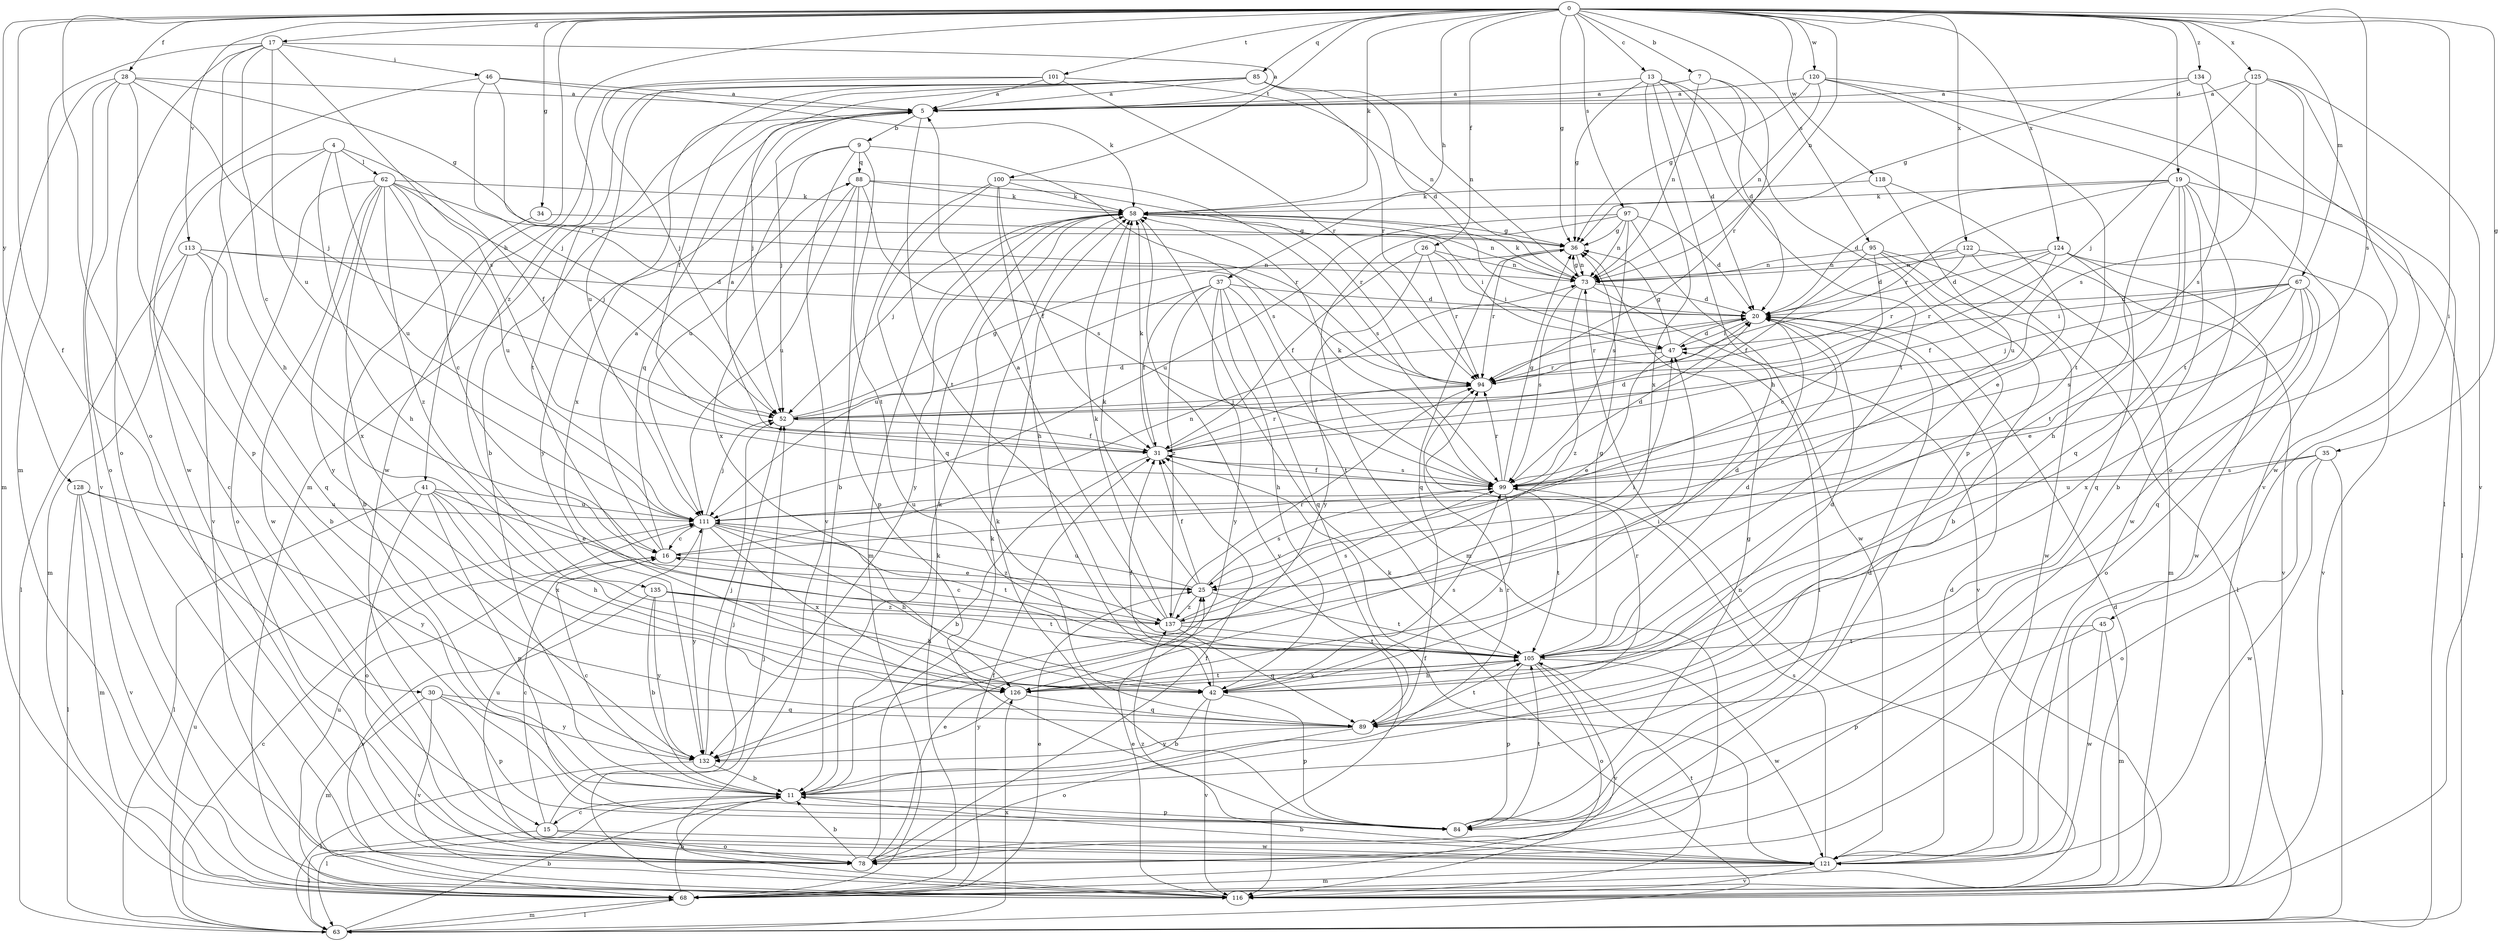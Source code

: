strict digraph  {
0;
4;
5;
7;
9;
11;
13;
15;
16;
17;
19;
20;
25;
26;
28;
30;
31;
34;
35;
36;
37;
41;
42;
45;
46;
47;
52;
58;
62;
63;
67;
68;
73;
78;
84;
85;
88;
89;
94;
95;
97;
99;
100;
101;
105;
111;
113;
116;
118;
120;
121;
122;
124;
125;
126;
128;
132;
134;
135;
137;
0 -> 7  [label=b];
0 -> 13  [label=c];
0 -> 17  [label=d];
0 -> 19  [label=d];
0 -> 26  [label=f];
0 -> 28  [label=f];
0 -> 30  [label=f];
0 -> 34  [label=g];
0 -> 35  [label=g];
0 -> 36  [label=g];
0 -> 37  [label=h];
0 -> 41  [label=h];
0 -> 45  [label=i];
0 -> 58  [label=k];
0 -> 67  [label=m];
0 -> 73  [label=n];
0 -> 78  [label=o];
0 -> 85  [label=q];
0 -> 95  [label=s];
0 -> 97  [label=s];
0 -> 99  [label=s];
0 -> 100  [label=t];
0 -> 101  [label=t];
0 -> 113  [label=v];
0 -> 118  [label=w];
0 -> 120  [label=w];
0 -> 122  [label=x];
0 -> 124  [label=x];
0 -> 125  [label=x];
0 -> 128  [label=y];
0 -> 134  [label=z];
0 -> 135  [label=z];
4 -> 15  [label=c];
4 -> 31  [label=f];
4 -> 42  [label=h];
4 -> 62  [label=l];
4 -> 111  [label=u];
4 -> 116  [label=v];
5 -> 9  [label=b];
5 -> 11  [label=b];
5 -> 52  [label=j];
5 -> 105  [label=t];
5 -> 126  [label=x];
7 -> 5  [label=a];
7 -> 20  [label=d];
7 -> 73  [label=n];
7 -> 94  [label=r];
9 -> 88  [label=q];
9 -> 99  [label=s];
9 -> 105  [label=t];
9 -> 111  [label=u];
9 -> 116  [label=v];
9 -> 132  [label=y];
11 -> 15  [label=c];
11 -> 16  [label=c];
11 -> 58  [label=k];
11 -> 63  [label=l];
11 -> 84  [label=p];
11 -> 94  [label=r];
13 -> 5  [label=a];
13 -> 20  [label=d];
13 -> 36  [label=g];
13 -> 42  [label=h];
13 -> 84  [label=p];
13 -> 105  [label=t];
13 -> 126  [label=x];
15 -> 16  [label=c];
15 -> 52  [label=j];
15 -> 63  [label=l];
15 -> 78  [label=o];
15 -> 121  [label=w];
16 -> 5  [label=a];
16 -> 25  [label=e];
16 -> 73  [label=n];
16 -> 88  [label=q];
17 -> 5  [label=a];
17 -> 16  [label=c];
17 -> 42  [label=h];
17 -> 46  [label=i];
17 -> 68  [label=m];
17 -> 78  [label=o];
17 -> 99  [label=s];
17 -> 111  [label=u];
19 -> 11  [label=b];
19 -> 20  [label=d];
19 -> 42  [label=h];
19 -> 58  [label=k];
19 -> 63  [label=l];
19 -> 89  [label=q];
19 -> 94  [label=r];
19 -> 105  [label=t];
19 -> 121  [label=w];
20 -> 47  [label=i];
20 -> 94  [label=r];
25 -> 31  [label=f];
25 -> 58  [label=k];
25 -> 99  [label=s];
25 -> 105  [label=t];
25 -> 111  [label=u];
25 -> 137  [label=z];
26 -> 31  [label=f];
26 -> 47  [label=i];
26 -> 73  [label=n];
26 -> 94  [label=r];
26 -> 132  [label=y];
28 -> 5  [label=a];
28 -> 36  [label=g];
28 -> 52  [label=j];
28 -> 68  [label=m];
28 -> 78  [label=o];
28 -> 84  [label=p];
28 -> 116  [label=v];
30 -> 68  [label=m];
30 -> 84  [label=p];
30 -> 89  [label=q];
30 -> 116  [label=v];
30 -> 132  [label=y];
31 -> 5  [label=a];
31 -> 11  [label=b];
31 -> 20  [label=d];
31 -> 58  [label=k];
31 -> 94  [label=r];
31 -> 99  [label=s];
34 -> 11  [label=b];
34 -> 36  [label=g];
35 -> 63  [label=l];
35 -> 78  [label=o];
35 -> 99  [label=s];
35 -> 111  [label=u];
35 -> 121  [label=w];
36 -> 73  [label=n];
36 -> 89  [label=q];
36 -> 94  [label=r];
37 -> 20  [label=d];
37 -> 31  [label=f];
37 -> 42  [label=h];
37 -> 89  [label=q];
37 -> 105  [label=t];
37 -> 111  [label=u];
37 -> 132  [label=y];
37 -> 137  [label=z];
41 -> 25  [label=e];
41 -> 42  [label=h];
41 -> 63  [label=l];
41 -> 78  [label=o];
41 -> 84  [label=p];
41 -> 111  [label=u];
41 -> 126  [label=x];
42 -> 11  [label=b];
42 -> 20  [label=d];
42 -> 31  [label=f];
42 -> 84  [label=p];
42 -> 99  [label=s];
42 -> 116  [label=v];
45 -> 68  [label=m];
45 -> 84  [label=p];
45 -> 105  [label=t];
45 -> 121  [label=w];
46 -> 5  [label=a];
46 -> 52  [label=j];
46 -> 58  [label=k];
46 -> 94  [label=r];
46 -> 121  [label=w];
47 -> 20  [label=d];
47 -> 25  [label=e];
47 -> 36  [label=g];
47 -> 94  [label=r];
52 -> 20  [label=d];
52 -> 31  [label=f];
52 -> 36  [label=g];
58 -> 36  [label=g];
58 -> 47  [label=i];
58 -> 52  [label=j];
58 -> 68  [label=m];
58 -> 73  [label=n];
58 -> 116  [label=v];
58 -> 132  [label=y];
62 -> 16  [label=c];
62 -> 52  [label=j];
62 -> 58  [label=k];
62 -> 78  [label=o];
62 -> 94  [label=r];
62 -> 111  [label=u];
62 -> 121  [label=w];
62 -> 126  [label=x];
62 -> 132  [label=y];
62 -> 137  [label=z];
63 -> 11  [label=b];
63 -> 16  [label=c];
63 -> 58  [label=k];
63 -> 68  [label=m];
63 -> 111  [label=u];
63 -> 126  [label=x];
67 -> 20  [label=d];
67 -> 25  [label=e];
67 -> 47  [label=i];
67 -> 52  [label=j];
67 -> 78  [label=o];
67 -> 89  [label=q];
67 -> 99  [label=s];
67 -> 126  [label=x];
68 -> 11  [label=b];
68 -> 20  [label=d];
68 -> 25  [label=e];
68 -> 31  [label=f];
68 -> 58  [label=k];
68 -> 63  [label=l];
68 -> 73  [label=n];
68 -> 111  [label=u];
73 -> 20  [label=d];
73 -> 36  [label=g];
73 -> 58  [label=k];
73 -> 99  [label=s];
73 -> 116  [label=v];
73 -> 137  [label=z];
78 -> 11  [label=b];
78 -> 25  [label=e];
78 -> 31  [label=f];
78 -> 58  [label=k];
78 -> 111  [label=u];
84 -> 20  [label=d];
84 -> 36  [label=g];
84 -> 47  [label=i];
84 -> 58  [label=k];
84 -> 105  [label=t];
85 -> 5  [label=a];
85 -> 20  [label=d];
85 -> 31  [label=f];
85 -> 52  [label=j];
85 -> 68  [label=m];
85 -> 73  [label=n];
85 -> 94  [label=r];
85 -> 105  [label=t];
85 -> 111  [label=u];
88 -> 58  [label=k];
88 -> 84  [label=p];
88 -> 94  [label=r];
88 -> 99  [label=s];
88 -> 111  [label=u];
88 -> 126  [label=x];
89 -> 78  [label=o];
89 -> 94  [label=r];
89 -> 105  [label=t];
89 -> 132  [label=y];
94 -> 52  [label=j];
95 -> 11  [label=b];
95 -> 16  [label=c];
95 -> 31  [label=f];
95 -> 63  [label=l];
95 -> 73  [label=n];
95 -> 121  [label=w];
97 -> 20  [label=d];
97 -> 36  [label=g];
97 -> 68  [label=m];
97 -> 73  [label=n];
97 -> 99  [label=s];
97 -> 111  [label=u];
97 -> 121  [label=w];
99 -> 20  [label=d];
99 -> 31  [label=f];
99 -> 36  [label=g];
99 -> 42  [label=h];
99 -> 58  [label=k];
99 -> 94  [label=r];
99 -> 105  [label=t];
99 -> 111  [label=u];
100 -> 11  [label=b];
100 -> 31  [label=f];
100 -> 42  [label=h];
100 -> 58  [label=k];
100 -> 89  [label=q];
100 -> 99  [label=s];
101 -> 5  [label=a];
101 -> 52  [label=j];
101 -> 73  [label=n];
101 -> 94  [label=r];
101 -> 121  [label=w];
105 -> 20  [label=d];
105 -> 36  [label=g];
105 -> 42  [label=h];
105 -> 78  [label=o];
105 -> 84  [label=p];
105 -> 116  [label=v];
105 -> 121  [label=w];
105 -> 126  [label=x];
111 -> 16  [label=c];
111 -> 42  [label=h];
111 -> 52  [label=j];
111 -> 105  [label=t];
111 -> 126  [label=x];
111 -> 132  [label=y];
111 -> 137  [label=z];
113 -> 11  [label=b];
113 -> 20  [label=d];
113 -> 63  [label=l];
113 -> 68  [label=m];
113 -> 73  [label=n];
113 -> 89  [label=q];
116 -> 25  [label=e];
116 -> 52  [label=j];
116 -> 105  [label=t];
118 -> 25  [label=e];
118 -> 58  [label=k];
118 -> 111  [label=u];
120 -> 5  [label=a];
120 -> 36  [label=g];
120 -> 63  [label=l];
120 -> 73  [label=n];
120 -> 105  [label=t];
120 -> 116  [label=v];
121 -> 11  [label=b];
121 -> 20  [label=d];
121 -> 31  [label=f];
121 -> 68  [label=m];
121 -> 99  [label=s];
121 -> 116  [label=v];
121 -> 137  [label=z];
122 -> 20  [label=d];
122 -> 68  [label=m];
122 -> 73  [label=n];
122 -> 94  [label=r];
122 -> 116  [label=v];
124 -> 20  [label=d];
124 -> 31  [label=f];
124 -> 73  [label=n];
124 -> 89  [label=q];
124 -> 94  [label=r];
124 -> 116  [label=v];
124 -> 121  [label=w];
125 -> 5  [label=a];
125 -> 52  [label=j];
125 -> 78  [label=o];
125 -> 99  [label=s];
125 -> 105  [label=t];
125 -> 116  [label=v];
126 -> 47  [label=i];
126 -> 89  [label=q];
126 -> 105  [label=t];
126 -> 132  [label=y];
128 -> 63  [label=l];
128 -> 68  [label=m];
128 -> 111  [label=u];
128 -> 116  [label=v];
128 -> 132  [label=y];
132 -> 11  [label=b];
132 -> 52  [label=j];
132 -> 63  [label=l];
134 -> 5  [label=a];
134 -> 36  [label=g];
134 -> 99  [label=s];
134 -> 121  [label=w];
135 -> 11  [label=b];
135 -> 42  [label=h];
135 -> 105  [label=t];
135 -> 116  [label=v];
135 -> 132  [label=y];
135 -> 137  [label=z];
137 -> 5  [label=a];
137 -> 16  [label=c];
137 -> 20  [label=d];
137 -> 47  [label=i];
137 -> 58  [label=k];
137 -> 89  [label=q];
137 -> 94  [label=r];
137 -> 99  [label=s];
137 -> 105  [label=t];
}
